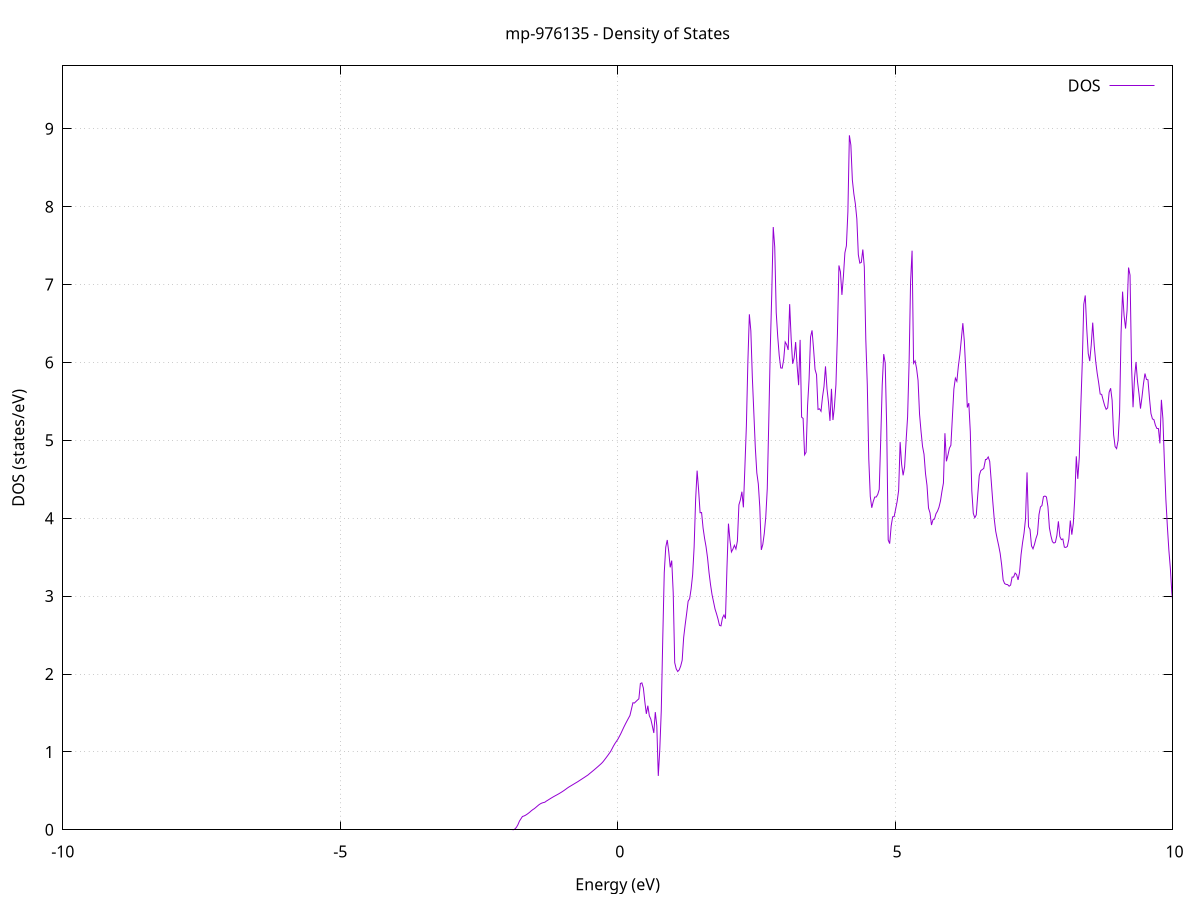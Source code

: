 set title 'mp-976135 - Density of States'
set xlabel 'Energy (eV)'
set ylabel 'DOS (states/eV)'
set grid
set xrange [-10:10]
set yrange [0:9.808]
set xzeroaxis lt -1
set terminal png size 800,600
set output 'mp-976135_dos_gnuplot.png'
plot '-' using 1:2 with lines title 'DOS'
-35.052600 0.000000
-35.025700 0.000000
-34.998800 0.000000
-34.971900 0.000000
-34.945000 0.000000
-34.918100 0.000000
-34.891200 0.000000
-34.864300 0.000000
-34.837400 0.000000
-34.810500 0.000000
-34.783600 0.000000
-34.756700 0.000000
-34.729700 0.000000
-34.702800 0.000000
-34.675900 0.000000
-34.649000 0.000000
-34.622100 0.000000
-34.595200 0.000000
-34.568300 0.000000
-34.541400 0.000000
-34.514500 0.000000
-34.487600 0.000000
-34.460700 0.000000
-34.433800 0.000000
-34.406900 0.000000
-34.380000 0.000000
-34.353100 0.000000
-34.326200 0.000000
-34.299300 0.000000
-34.272300 0.000000
-34.245400 0.000000
-34.218500 0.000000
-34.191600 0.000000
-34.164700 0.000000
-34.137800 0.000000
-34.110900 0.000000
-34.084000 0.000000
-34.057100 0.000000
-34.030200 0.000000
-34.003300 0.000000
-33.976400 0.000000
-33.949500 0.000000
-33.922600 0.000000
-33.895700 0.000000
-33.868800 0.000000
-33.841800 0.000000
-33.814900 0.000000
-33.788000 0.000000
-33.761100 0.000000
-33.734200 0.000000
-33.707300 0.000000
-33.680400 0.000000
-33.653500 0.000000
-33.626600 0.000000
-33.599700 0.000000
-33.572800 0.000000
-33.545900 0.000000
-33.519000 0.000000
-33.492100 0.000000
-33.465200 0.000000
-33.438300 0.000000
-33.411300 0.000000
-33.384400 0.000000
-33.357500 0.000000
-33.330600 0.000000
-33.303700 0.000000
-33.276800 0.000000
-33.249900 0.000000
-33.223000 0.000000
-33.196100 0.000000
-33.169200 0.000000
-33.142300 0.000000
-33.115400 0.000000
-33.088500 0.000000
-33.061600 0.000000
-33.034700 0.000000
-33.007800 0.000000
-32.980900 0.000000
-32.953900 0.000000
-32.927000 0.000000
-32.900100 0.000000
-32.873200 0.000000
-32.846300 0.000000
-32.819400 0.000000
-32.792500 0.000000
-32.765600 0.000000
-32.738700 0.000000
-32.711800 0.000000
-32.684900 0.000000
-32.658000 0.000000
-32.631100 0.000000
-32.604200 0.000000
-32.577300 0.000000
-32.550400 0.000000
-32.523400 0.000000
-32.496500 0.000000
-32.469600 0.000000
-32.442700 0.000000
-32.415800 0.000000
-32.388900 0.000000
-32.362000 0.000000
-32.335100 0.000000
-32.308200 0.000000
-32.281300 0.000000
-32.254400 0.000000
-32.227500 0.000000
-32.200600 0.000000
-32.173700 0.000000
-32.146800 0.000000
-32.119900 0.000000
-32.092900 0.000000
-32.066000 0.000000
-32.039100 0.000000
-32.012200 0.000000
-31.985300 0.000000
-31.958400 0.000000
-31.931500 0.000000
-31.904600 0.000000
-31.877700 0.000000
-31.850800 0.000000
-31.823900 0.000000
-31.797000 0.000000
-31.770100 0.000000
-31.743200 0.000000
-31.716300 0.000000
-31.689400 0.000000
-31.662500 0.000000
-31.635500 0.000000
-31.608600 0.000000
-31.581700 0.000000
-31.554800 0.000000
-31.527900 0.000000
-31.501000 0.000000
-31.474100 0.000000
-31.447200 0.000000
-31.420300 0.000000
-31.393400 0.000000
-31.366500 0.000000
-31.339600 0.000000
-31.312700 0.000000
-31.285800 0.000000
-31.258900 0.000000
-31.232000 0.000000
-31.205000 0.000000
-31.178100 0.000000
-31.151200 0.000000
-31.124300 0.000000
-31.097400 0.000000
-31.070500 0.000000
-31.043600 0.000000
-31.016700 0.000000
-30.989800 0.000000
-30.962900 0.000000
-30.936000 0.000000
-30.909100 0.000000
-30.882200 0.000000
-30.855300 0.000000
-30.828400 0.000000
-30.801500 0.000000
-30.774500 0.000000
-30.747600 0.000000
-30.720700 0.000000
-30.693800 0.000000
-30.666900 0.000000
-30.640000 0.000000
-30.613100 0.000000
-30.586200 0.000000
-30.559300 0.000000
-30.532400 0.000000
-30.505500 0.000000
-30.478600 0.000000
-30.451700 0.000000
-30.424800 0.000000
-30.397900 0.000000
-30.371000 0.000000
-30.344100 0.000000
-30.317100 0.000000
-30.290200 0.000000
-30.263300 0.000000
-30.236400 0.000000
-30.209500 0.000000
-30.182600 0.000000
-30.155700 0.000000
-30.128800 0.000000
-30.101900 0.000000
-30.075000 0.000000
-30.048100 0.000000
-30.021200 0.000000
-29.994300 0.000000
-29.967400 0.000000
-29.940500 0.000000
-29.913600 0.000000
-29.886600 0.000000
-29.859700 0.000000
-29.832800 0.000000
-29.805900 0.000000
-29.779000 0.000000
-29.752100 0.000000
-29.725200 0.000000
-29.698300 0.000000
-29.671400 0.000000
-29.644500 0.000000
-29.617600 0.000000
-29.590700 0.000000
-29.563800 0.000000
-29.536900 0.000000
-29.510000 0.000000
-29.483100 0.000000
-29.456200 0.000000
-29.429200 0.000000
-29.402300 0.000000
-29.375400 0.000000
-29.348500 0.000000
-29.321600 0.000000
-29.294700 0.000000
-29.267800 0.000000
-29.240900 0.000000
-29.214000 0.000000
-29.187100 0.000000
-29.160200 0.000000
-29.133300 0.000000
-29.106400 0.000000
-29.079500 0.000000
-29.052600 0.000000
-29.025700 0.000000
-28.998700 0.000000
-28.971800 0.000000
-28.944900 0.000000
-28.918000 0.000000
-28.891100 0.000000
-28.864200 0.000000
-28.837300 0.000000
-28.810400 0.000000
-28.783500 0.000000
-28.756600 0.000000
-28.729700 0.000000
-28.702800 0.000000
-28.675900 0.000000
-28.649000 0.000000
-28.622100 0.000000
-28.595200 0.000000
-28.568200 0.000000
-28.541300 0.000000
-28.514400 0.000000
-28.487500 0.000000
-28.460600 0.000000
-28.433700 0.000000
-28.406800 0.000000
-28.379900 0.000000
-28.353000 0.000000
-28.326100 0.000000
-28.299200 0.000000
-28.272300 0.000000
-28.245400 0.000000
-28.218500 0.000000
-28.191600 0.000000
-28.164700 0.000000
-28.137800 0.000000
-28.110800 0.000000
-28.083900 0.000000
-28.057000 0.000000
-28.030100 0.000000
-28.003200 0.000000
-27.976300 0.000000
-27.949400 0.000000
-27.922500 0.000000
-27.895600 0.000000
-27.868700 0.000000
-27.841800 0.000000
-27.814900 0.000000
-27.788000 0.000000
-27.761100 0.000000
-27.734200 0.000000
-27.707300 0.000000
-27.680300 0.000000
-27.653400 0.000000
-27.626500 0.000000
-27.599600 0.000000
-27.572700 0.000000
-27.545800 0.000000
-27.518900 0.000000
-27.492000 0.000000
-27.465100 0.000000
-27.438200 0.000000
-27.411300 0.000000
-27.384400 0.000000
-27.357500 0.000000
-27.330600 0.000000
-27.303700 0.000000
-27.276800 0.000000
-27.249800 0.000000
-27.222900 0.000000
-27.196000 0.000000
-27.169100 0.000000
-27.142200 0.000000
-27.115300 0.000000
-27.088400 0.000000
-27.061500 0.000000
-27.034600 0.000000
-27.007700 0.000000
-26.980800 0.000000
-26.953900 0.000000
-26.927000 0.000000
-26.900100 0.000000
-26.873200 0.000000
-26.846300 0.000000
-26.819400 0.000000
-26.792400 0.000000
-26.765500 0.000000
-26.738600 0.000000
-26.711700 0.000000
-26.684800 0.000000
-26.657900 0.000000
-26.631000 0.000000
-26.604100 0.000000
-26.577200 0.000000
-26.550300 0.000000
-26.523400 0.000000
-26.496500 0.000000
-26.469600 0.000000
-26.442700 0.000000
-26.415800 0.000000
-26.388900 0.000000
-26.361900 0.000000
-26.335000 0.000000
-26.308100 0.000000
-26.281200 0.000000
-26.254300 0.000000
-26.227400 0.000000
-26.200500 0.000000
-26.173600 0.000000
-26.146700 0.000000
-26.119800 0.000000
-26.092900 0.000000
-26.066000 0.000000
-26.039100 0.000000
-26.012200 0.000000
-25.985300 0.000000
-25.958400 0.000000
-25.931400 0.000000
-25.904500 0.000000
-25.877600 0.000000
-25.850700 0.000000
-25.823800 0.000000
-25.796900 0.000000
-25.770000 0.000000
-25.743100 0.000000
-25.716200 0.000000
-25.689300 0.000000
-25.662400 0.000000
-25.635500 0.000000
-25.608600 0.000000
-25.581700 0.000000
-25.554800 0.000000
-25.527900 0.000000
-25.501000 0.000000
-25.474000 0.000000
-25.447100 0.000000
-25.420200 0.000000
-25.393300 0.000000
-25.366400 0.000000
-25.339500 0.000000
-25.312600 0.000000
-25.285700 0.000000
-25.258800 0.000000
-25.231900 0.000000
-25.205000 0.000000
-25.178100 0.000000
-25.151200 0.000000
-25.124300 0.000000
-25.097400 0.000000
-25.070500 0.000000
-25.043500 0.000000
-25.016600 0.000000
-24.989700 0.000000
-24.962800 0.000000
-24.935900 0.000000
-24.909000 0.000000
-24.882100 0.000000
-24.855200 0.000000
-24.828300 0.000000
-24.801400 0.000000
-24.774500 0.000000
-24.747600 0.000000
-24.720700 0.000000
-24.693800 0.000000
-24.666900 0.000000
-24.640000 0.000000
-24.613000 0.000000
-24.586100 0.000000
-24.559200 0.000000
-24.532300 0.000000
-24.505400 0.000000
-24.478500 0.000000
-24.451600 0.000000
-24.424700 0.000000
-24.397800 0.000000
-24.370900 0.000000
-24.344000 0.000000
-24.317100 0.000000
-24.290200 0.000000
-24.263300 0.000000
-24.236400 0.000000
-24.209500 0.000000
-24.182600 0.000000
-24.155600 0.000000
-24.128700 0.000000
-24.101800 0.000000
-24.074900 0.000000
-24.048000 0.000000
-24.021100 0.000000
-23.994200 0.000000
-23.967300 0.000000
-23.940400 0.000000
-23.913500 0.000000
-23.886600 0.000000
-23.859700 0.000000
-23.832800 0.000000
-23.805900 0.000000
-23.779000 0.000000
-23.752100 0.000000
-23.725100 0.000000
-23.698200 0.000000
-23.671300 0.000000
-23.644400 0.000000
-23.617500 0.000000
-23.590600 0.000000
-23.563700 0.000000
-23.536800 0.000000
-23.509900 0.000000
-23.483000 0.000000
-23.456100 0.000000
-23.429200 0.000000
-23.402300 0.000000
-23.375400 0.000000
-23.348500 0.000000
-23.321600 0.000000
-23.294600 0.000000
-23.267700 0.000000
-23.240800 0.000000
-23.213900 0.000000
-23.187000 0.000000
-23.160100 0.000000
-23.133200 0.000000
-23.106300 0.000000
-23.079400 0.000000
-23.052500 0.000000
-23.025600 0.000000
-22.998700 0.000000
-22.971800 0.000000
-22.944900 0.000000
-22.918000 0.000000
-22.891100 0.000000
-22.864200 0.000000
-22.837200 0.000000
-22.810300 0.000000
-22.783400 0.000000
-22.756500 0.000000
-22.729600 0.000000
-22.702700 0.000000
-22.675800 0.000000
-22.648900 0.000000
-22.622000 0.000000
-22.595100 0.000000
-22.568200 0.000000
-22.541300 0.000000
-22.514400 0.000000
-22.487500 0.000000
-22.460600 0.000000
-22.433700 0.000000
-22.406700 0.000000
-22.379800 0.000000
-22.352900 0.000000
-22.326000 0.000000
-22.299100 0.000000
-22.272200 0.000000
-22.245300 0.000000
-22.218400 0.000000
-22.191500 0.000000
-22.164600 0.000000
-22.137700 0.000000
-22.110800 0.000000
-22.083900 0.000000
-22.057000 0.000000
-22.030100 0.000000
-22.003200 0.000000
-21.976200 0.000000
-21.949300 0.000000
-21.922400 0.000000
-21.895500 0.000000
-21.868600 0.000000
-21.841700 0.000000
-21.814800 0.000000
-21.787900 0.000000
-21.761000 0.000000
-21.734100 7.753200
-21.707200 13.630200
-21.680300 47.338400
-21.653400 48.248500
-21.626500 57.563800
-21.599600 68.221900
-21.572700 12.065200
-21.545800 40.888700
-21.518800 31.512100
-21.491900 40.003200
-21.465000 37.157700
-21.438100 27.682200
-21.411200 80.375300
-21.384300 62.470700
-21.357400 81.665200
-21.330500 0.000000
-21.303600 0.000000
-21.276700 0.000000
-21.249800 0.000000
-21.222900 0.000000
-21.196000 0.000000
-21.169100 0.000000
-21.142200 0.000000
-21.115300 0.000000
-21.088300 0.000000
-21.061400 0.000000
-21.034500 0.000000
-21.007600 0.000000
-20.980700 0.000000
-20.953800 0.000000
-20.926900 0.000000
-20.900000 0.000000
-20.873100 0.000000
-20.846200 0.000000
-20.819300 0.000000
-20.792400 0.000000
-20.765500 0.000000
-20.738600 0.000000
-20.711700 0.000000
-20.684800 0.000000
-20.657800 0.000000
-20.630900 0.000000
-20.604000 0.000000
-20.577100 0.000000
-20.550200 0.000000
-20.523300 0.000000
-20.496400 0.000000
-20.469500 0.000000
-20.442600 0.000000
-20.415700 0.000000
-20.388800 0.000000
-20.361900 0.000000
-20.335000 0.000000
-20.308100 0.000000
-20.281200 0.000000
-20.254300 0.000000
-20.227400 0.000000
-20.200400 0.000000
-20.173500 0.000000
-20.146600 0.000000
-20.119700 0.000000
-20.092800 0.000000
-20.065900 0.000000
-20.039000 0.000000
-20.012100 0.000000
-19.985200 0.000000
-19.958300 0.000000
-19.931400 0.000000
-19.904500 0.000000
-19.877600 0.000000
-19.850700 0.000000
-19.823800 0.000000
-19.796900 0.000000
-19.769900 0.000000
-19.743000 0.000000
-19.716100 0.000000
-19.689200 0.000000
-19.662300 0.000000
-19.635400 0.000000
-19.608500 0.000000
-19.581600 0.000000
-19.554700 0.000000
-19.527800 0.000000
-19.500900 0.000000
-19.474000 0.000000
-19.447100 0.000000
-19.420200 0.000000
-19.393300 0.000000
-19.366400 0.000000
-19.339500 0.000000
-19.312500 0.000000
-19.285600 0.000000
-19.258700 0.000000
-19.231800 0.000000
-19.204900 0.000000
-19.178000 0.000000
-19.151100 0.000000
-19.124200 0.000000
-19.097300 0.000000
-19.070400 0.000000
-19.043500 0.000000
-19.016600 0.000000
-18.989700 0.000000
-18.962800 0.000000
-18.935900 0.000000
-18.909000 0.000000
-18.882000 0.000000
-18.855100 0.000000
-18.828200 0.000000
-18.801300 0.000000
-18.774400 0.000000
-18.747500 0.000000
-18.720600 0.000000
-18.693700 0.000000
-18.666800 0.000000
-18.639900 0.000000
-18.613000 0.000000
-18.586100 0.000000
-18.559200 0.000000
-18.532300 0.000000
-18.505400 0.000000
-18.478500 0.000000
-18.451500 0.000000
-18.424600 0.000000
-18.397700 0.000000
-18.370800 0.000000
-18.343900 0.000000
-18.317000 0.000000
-18.290100 0.000000
-18.263200 0.000000
-18.236300 0.000000
-18.209400 0.000000
-18.182500 0.000000
-18.155600 0.000000
-18.128700 0.000000
-18.101800 0.000000
-18.074900 0.000000
-18.048000 0.000000
-18.021100 0.000000
-17.994100 0.000000
-17.967200 0.000000
-17.940300 0.000000
-17.913400 0.000000
-17.886500 0.000000
-17.859600 0.000000
-17.832700 0.000000
-17.805800 0.000000
-17.778900 0.000000
-17.752000 0.000000
-17.725100 0.000000
-17.698200 0.000000
-17.671300 0.000000
-17.644400 0.000000
-17.617500 0.000000
-17.590600 0.000000
-17.563600 0.000000
-17.536700 0.000000
-17.509800 0.000000
-17.482900 0.000000
-17.456000 0.000000
-17.429100 0.000000
-17.402200 0.000000
-17.375300 0.000000
-17.348400 0.000000
-17.321500 0.000000
-17.294600 0.000000
-17.267700 0.000000
-17.240800 0.000000
-17.213900 0.000000
-17.187000 0.000000
-17.160100 0.000000
-17.133100 0.000000
-17.106200 0.000000
-17.079300 0.000000
-17.052400 0.000000
-17.025500 0.000000
-16.998600 0.000000
-16.971700 0.000000
-16.944800 0.000000
-16.917900 0.000000
-16.891000 0.000000
-16.864100 0.000000
-16.837200 0.000000
-16.810300 0.000000
-16.783400 0.000000
-16.756500 0.000000
-16.729600 0.000000
-16.702700 0.000000
-16.675700 0.000000
-16.648800 0.000000
-16.621900 0.000000
-16.595000 0.000000
-16.568100 0.000000
-16.541200 0.000000
-16.514300 0.000000
-16.487400 0.000000
-16.460500 0.000000
-16.433600 0.000000
-16.406700 0.000000
-16.379800 0.000000
-16.352900 0.000000
-16.326000 0.000000
-16.299100 0.000000
-16.272200 0.000000
-16.245200 0.000000
-16.218300 0.000000
-16.191400 0.000000
-16.164500 0.000000
-16.137600 0.000000
-16.110700 0.000000
-16.083800 0.000000
-16.056900 0.000000
-16.030000 0.000000
-16.003100 0.000000
-15.976200 0.000000
-15.949300 0.000000
-15.922400 0.000000
-15.895500 0.000000
-15.868600 0.000000
-15.841700 0.000000
-15.814700 0.000000
-15.787800 0.000000
-15.760900 0.000000
-15.734000 0.000000
-15.707100 0.000000
-15.680200 0.000000
-15.653300 0.000000
-15.626400 0.000000
-15.599500 0.000000
-15.572600 0.000000
-15.545700 0.000000
-15.518800 0.000000
-15.491900 0.000000
-15.465000 0.000000
-15.438100 0.000000
-15.411200 0.000000
-15.384300 0.000000
-15.357300 0.000000
-15.330400 0.000000
-15.303500 0.000000
-15.276600 0.000000
-15.249700 0.000000
-15.222800 0.000000
-15.195900 0.000000
-15.169000 0.000000
-15.142100 0.000000
-15.115200 0.000000
-15.088300 0.000000
-15.061400 0.000000
-15.034500 0.000000
-15.007600 0.000000
-14.980700 0.000000
-14.953800 0.000000
-14.926800 0.000000
-14.899900 0.000000
-14.873000 0.000000
-14.846100 0.000000
-14.819200 0.000000
-14.792300 0.000000
-14.765400 105.187400
-14.738500 122.681300
-14.711600 0.000000
-14.684700 0.000000
-14.657800 0.000000
-14.630900 0.000000
-14.604000 0.000000
-14.577100 0.000000
-14.550200 0.000000
-14.523300 0.000000
-14.496300 0.000000
-14.469400 0.000000
-14.442500 0.000000
-14.415600 0.000000
-14.388700 0.000000
-14.361800 0.000000
-14.334900 0.000000
-14.308000 0.000000
-14.281100 0.000000
-14.254200 0.000000
-14.227300 0.000000
-14.200400 0.000000
-14.173500 0.000000
-14.146600 0.000000
-14.119700 0.000000
-14.092800 0.000000
-14.065900 0.000000
-14.038900 0.000000
-14.012000 0.000000
-13.985100 0.000000
-13.958200 0.000000
-13.931300 0.000000
-13.904400 0.000000
-13.877500 0.000000
-13.850600 0.000000
-13.823700 0.000000
-13.796800 0.000000
-13.769900 0.000000
-13.743000 0.000000
-13.716100 0.000000
-13.689200 0.000000
-13.662300 0.000000
-13.635400 0.000000
-13.608400 0.000000
-13.581500 0.000000
-13.554600 0.000000
-13.527700 0.000000
-13.500800 0.000000
-13.473900 0.000000
-13.447000 0.000000
-13.420100 0.000000
-13.393200 0.000000
-13.366300 0.000000
-13.339400 0.000000
-13.312500 0.000000
-13.285600 0.000000
-13.258700 0.000000
-13.231800 0.000000
-13.204900 0.000000
-13.177900 0.000000
-13.151000 0.000000
-13.124100 0.000000
-13.097200 0.000000
-13.070300 0.000000
-13.043400 0.000000
-13.016500 0.000000
-12.989600 0.000000
-12.962700 0.000000
-12.935800 0.000000
-12.908900 0.000000
-12.882000 0.000000
-12.855100 0.000000
-12.828200 0.000000
-12.801300 0.000000
-12.774400 0.000000
-12.747500 0.000000
-12.720500 0.000000
-12.693600 0.000000
-12.666700 0.000000
-12.639800 0.000000
-12.612900 0.000000
-12.586000 0.000000
-12.559100 0.000000
-12.532200 0.000000
-12.505300 0.000000
-12.478400 0.000000
-12.451500 0.000000
-12.424600 0.000000
-12.397700 0.000000
-12.370800 0.000000
-12.343900 0.000000
-12.317000 0.000000
-12.290000 0.000000
-12.263100 0.000000
-12.236200 0.000000
-12.209300 0.000000
-12.182400 0.000000
-12.155500 0.000000
-12.128600 0.000000
-12.101700 0.000000
-12.074800 0.000000
-12.047900 0.000000
-12.021000 0.000000
-11.994100 0.000000
-11.967200 0.000000
-11.940300 0.000000
-11.913400 0.000000
-11.886500 0.000000
-11.859500 0.000000
-11.832600 0.000000
-11.805700 0.000000
-11.778800 0.000000
-11.751900 0.000000
-11.725000 0.000000
-11.698100 0.000000
-11.671200 0.000000
-11.644300 0.000000
-11.617400 0.000000
-11.590500 0.000000
-11.563600 0.000000
-11.536700 0.000000
-11.509800 0.000000
-11.482900 0.000000
-11.456000 0.000000
-11.429100 0.000000
-11.402100 0.000000
-11.375200 0.000000
-11.348300 0.000000
-11.321400 0.000000
-11.294500 0.000000
-11.267600 0.000000
-11.240700 0.000000
-11.213800 0.000000
-11.186900 0.000000
-11.160000 0.000000
-11.133100 0.000000
-11.106200 0.000000
-11.079300 0.000000
-11.052400 0.000000
-11.025500 0.000000
-10.998600 0.000000
-10.971600 0.000000
-10.944700 0.000000
-10.917800 0.000000
-10.890900 0.000000
-10.864000 0.000000
-10.837100 0.000000
-10.810200 0.000000
-10.783300 0.000000
-10.756400 0.000000
-10.729500 0.000000
-10.702600 0.000000
-10.675700 0.000000
-10.648800 0.000000
-10.621900 0.000000
-10.595000 0.000000
-10.568100 0.000000
-10.541100 0.000000
-10.514200 0.000000
-10.487300 0.000000
-10.460400 0.000000
-10.433500 0.000000
-10.406600 0.000000
-10.379700 0.000000
-10.352800 0.000000
-10.325900 0.000000
-10.299000 0.000000
-10.272100 0.000000
-10.245200 0.000000
-10.218300 0.000000
-10.191400 0.000000
-10.164500 0.000000
-10.137600 0.000000
-10.110700 0.000000
-10.083700 0.000000
-10.056800 0.000000
-10.029900 0.000000
-10.003000 0.000000
-9.976100 0.000000
-9.949200 0.000000
-9.922300 0.000000
-9.895400 0.000000
-9.868500 0.000000
-9.841600 0.000000
-9.814700 0.000000
-9.787800 0.000000
-9.760900 0.000000
-9.734000 0.000000
-9.707100 0.000000
-9.680200 0.000000
-9.653200 0.000000
-9.626300 0.000000
-9.599400 0.000000
-9.572500 0.000000
-9.545600 0.000000
-9.518700 0.000000
-9.491800 0.000000
-9.464900 0.000000
-9.438000 0.000000
-9.411100 0.000000
-9.384200 0.000000
-9.357300 0.000000
-9.330400 0.000000
-9.303500 0.000000
-9.276600 0.000000
-9.249700 0.000000
-9.222700 0.000000
-9.195800 0.000000
-9.168900 0.000000
-9.142000 0.000000
-9.115100 0.000000
-9.088200 0.000000
-9.061300 0.000000
-9.034400 0.000000
-9.007500 0.000000
-8.980600 0.000000
-8.953700 0.000000
-8.926800 0.000000
-8.899900 0.000000
-8.873000 0.000000
-8.846100 0.000000
-8.819200 0.000000
-8.792300 0.000000
-8.765300 0.000000
-8.738400 0.000000
-8.711500 0.000000
-8.684600 0.000000
-8.657700 0.000000
-8.630800 0.000000
-8.603900 0.000000
-8.577000 0.000000
-8.550100 0.000000
-8.523200 0.000000
-8.496300 0.000000
-8.469400 0.000000
-8.442500 0.000000
-8.415600 0.000000
-8.388700 0.000000
-8.361800 0.000000
-8.334800 0.000000
-8.307900 0.000000
-8.281000 0.000000
-8.254100 0.000000
-8.227200 0.000000
-8.200300 0.000000
-8.173400 0.000000
-8.146500 0.000000
-8.119600 0.000000
-8.092700 0.000000
-8.065800 0.000000
-8.038900 0.000000
-8.012000 0.000000
-7.985100 0.000000
-7.958200 0.000000
-7.931300 0.000000
-7.904400 0.000000
-7.877400 0.000000
-7.850500 0.000000
-7.823600 0.000000
-7.796700 0.000000
-7.769800 0.000000
-7.742900 0.000000
-7.716000 0.000000
-7.689100 0.000000
-7.662200 0.000000
-7.635300 0.000000
-7.608400 0.000000
-7.581500 0.000000
-7.554600 0.000000
-7.527700 0.000000
-7.500800 0.000000
-7.473900 0.000000
-7.446900 0.000000
-7.420000 0.000000
-7.393100 0.000000
-7.366200 0.000000
-7.339300 0.000000
-7.312400 0.000000
-7.285500 0.000000
-7.258600 0.000000
-7.231700 0.000000
-7.204800 0.000000
-7.177900 0.000000
-7.151000 0.000000
-7.124100 0.000000
-7.097200 0.000000
-7.070300 0.000000
-7.043400 0.000000
-7.016400 0.000000
-6.989500 0.000000
-6.962600 0.000000
-6.935700 0.000000
-6.908800 0.000000
-6.881900 0.000000
-6.855000 0.000000
-6.828100 0.000000
-6.801200 0.000000
-6.774300 0.000000
-6.747400 0.000000
-6.720500 0.000000
-6.693600 0.000000
-6.666700 0.000000
-6.639800 0.000000
-6.612900 0.000000
-6.586000 0.000000
-6.559000 0.000000
-6.532100 0.000000
-6.505200 0.000000
-6.478300 0.000000
-6.451400 0.000000
-6.424500 0.000000
-6.397600 0.000000
-6.370700 0.000000
-6.343800 0.000000
-6.316900 0.000000
-6.290000 0.000000
-6.263100 0.000000
-6.236200 0.000000
-6.209300 0.000000
-6.182400 0.000000
-6.155500 0.000000
-6.128500 0.000000
-6.101600 0.000000
-6.074700 0.000000
-6.047800 0.000000
-6.020900 0.000000
-5.994000 0.000000
-5.967100 0.000000
-5.940200 0.000000
-5.913300 0.000000
-5.886400 0.000000
-5.859500 0.000000
-5.832600 0.000000
-5.805700 0.000000
-5.778800 0.000000
-5.751900 0.000000
-5.725000 0.000000
-5.698000 0.000000
-5.671100 0.000000
-5.644200 0.000000
-5.617300 0.000000
-5.590400 0.000000
-5.563500 0.000000
-5.536600 0.000000
-5.509700 0.000000
-5.482800 0.000000
-5.455900 0.000000
-5.429000 0.000000
-5.402100 0.000000
-5.375200 0.000000
-5.348300 0.000000
-5.321400 0.000000
-5.294500 0.000000
-5.267600 0.000000
-5.240600 0.000000
-5.213700 0.000000
-5.186800 0.000000
-5.159900 0.000000
-5.133000 0.000000
-5.106100 0.000000
-5.079200 0.000000
-5.052300 0.000000
-5.025400 0.000000
-4.998500 0.000000
-4.971600 0.000000
-4.944700 0.000000
-4.917800 0.000000
-4.890900 0.000000
-4.864000 0.000000
-4.837100 0.000000
-4.810100 0.000000
-4.783200 0.000000
-4.756300 0.000000
-4.729400 0.000000
-4.702500 0.000000
-4.675600 0.000000
-4.648700 0.000000
-4.621800 0.000000
-4.594900 0.000000
-4.568000 0.000000
-4.541100 0.000000
-4.514200 0.000000
-4.487300 0.000000
-4.460400 0.000000
-4.433500 0.000000
-4.406600 0.000000
-4.379600 0.000000
-4.352700 0.000000
-4.325800 0.000000
-4.298900 0.000000
-4.272000 0.000000
-4.245100 0.000000
-4.218200 0.000000
-4.191300 0.000000
-4.164400 0.000000
-4.137500 0.000000
-4.110600 0.000000
-4.083700 0.000000
-4.056800 0.000000
-4.029900 0.000000
-4.003000 0.000000
-3.976100 0.000000
-3.949200 0.000000
-3.922200 0.000000
-3.895300 0.000000
-3.868400 0.000000
-3.841500 0.000000
-3.814600 0.000000
-3.787700 0.000000
-3.760800 0.000000
-3.733900 0.000000
-3.707000 0.000000
-3.680100 0.000000
-3.653200 0.000000
-3.626300 0.000000
-3.599400 0.000000
-3.572500 0.000000
-3.545600 0.000000
-3.518700 0.000000
-3.491700 0.000000
-3.464800 0.000000
-3.437900 0.000000
-3.411000 0.000000
-3.384100 0.000000
-3.357200 0.000000
-3.330300 0.000000
-3.303400 0.000000
-3.276500 0.000000
-3.249600 0.000000
-3.222700 0.000000
-3.195800 0.000000
-3.168900 0.000000
-3.142000 0.000000
-3.115100 0.000000
-3.088200 0.000000
-3.061200 0.000000
-3.034300 0.000000
-3.007400 0.000000
-2.980500 0.000000
-2.953600 0.000000
-2.926700 0.000000
-2.899800 0.000000
-2.872900 0.000000
-2.846000 0.000000
-2.819100 0.000000
-2.792200 0.000000
-2.765300 0.000000
-2.738400 0.000000
-2.711500 0.000000
-2.684600 0.000000
-2.657700 0.000000
-2.630800 0.000000
-2.603800 0.000000
-2.576900 0.000000
-2.550000 0.000000
-2.523100 0.000000
-2.496200 0.000000
-2.469300 0.000000
-2.442400 0.000000
-2.415500 0.000000
-2.388600 0.000000
-2.361700 0.000000
-2.334800 0.000000
-2.307900 0.000000
-2.281000 0.000000
-2.254100 0.000000
-2.227200 0.000000
-2.200300 0.000000
-2.173300 0.000000
-2.146400 0.000000
-2.119500 0.000000
-2.092600 0.000000
-2.065700 0.000000
-2.038800 0.000000
-2.011900 0.000000
-1.985000 0.000000
-1.958100 0.000000
-1.931200 0.000000
-1.904300 0.000000
-1.877400 0.000600
-1.850500 0.010500
-1.823600 0.032200
-1.796700 0.065900
-1.769800 0.111500
-1.742800 0.141100
-1.715900 0.170800
-1.689000 0.176600
-1.662100 0.186100
-1.635200 0.198400
-1.608300 0.212300
-1.581400 0.227800
-1.554500 0.244900
-1.527600 0.259400
-1.500700 0.271600
-1.473800 0.287700
-1.446900 0.304300
-1.420000 0.320400
-1.393100 0.333400
-1.366200 0.342900
-1.339300 0.349100
-1.312400 0.353600
-1.285400 0.368100
-1.258500 0.379800
-1.231600 0.391800
-1.204700 0.403800
-1.177800 0.415400
-1.150900 0.426500
-1.124000 0.437200
-1.097100 0.447500
-1.070200 0.458200
-1.043300 0.469500
-1.016400 0.481100
-0.989500 0.493400
-0.962600 0.506400
-0.935700 0.520200
-0.908800 0.534400
-0.881900 0.547600
-0.854900 0.559000
-0.828000 0.570500
-0.801100 0.582100
-0.774200 0.593600
-0.747300 0.605100
-0.720400 0.616500
-0.693500 0.629100
-0.666600 0.641600
-0.639700 0.654000
-0.612800 0.666500
-0.585900 0.679200
-0.559000 0.692000
-0.532100 0.704900
-0.505200 0.721600
-0.478300 0.737000
-0.451400 0.752800
-0.424400 0.768900
-0.397500 0.785300
-0.370600 0.801800
-0.343700 0.818600
-0.316800 0.835700
-0.289900 0.853100
-0.263000 0.873900
-0.236100 0.898700
-0.209200 0.923800
-0.182300 0.949700
-0.155400 0.976500
-0.128500 1.002900
-0.101600 1.038700
-0.074700 1.076100
-0.047800 1.108500
-0.020900 1.136200
0.006000 1.164900
0.033000 1.201200
0.059900 1.238300
0.086800 1.279900
0.113700 1.320500
0.140600 1.359100
0.167500 1.395800
0.194400 1.431700
0.221300 1.466800
0.248200 1.547000
0.275100 1.630600
0.302000 1.627000
0.328900 1.646300
0.355800 1.664500
0.382700 1.681700
0.409600 1.877500
0.436500 1.886300
0.463500 1.820000
0.490400 1.641300
0.517300 1.488100
0.544200 1.592900
0.571100 1.463900
0.598000 1.420800
0.624900 1.333400
0.651800 1.242900
0.678700 1.511000
0.705600 1.337200
0.732500 0.691800
0.759400 1.029000
0.786300 1.527100
0.813200 2.458800
0.840100 3.301900
0.867000 3.628400
0.894000 3.720700
0.920900 3.570400
0.947800 3.369200
0.974700 3.456500
1.001600 3.043100
1.028500 2.145600
1.055400 2.066700
1.082300 2.031800
1.109200 2.052400
1.136100 2.101300
1.163000 2.176300
1.189900 2.468700
1.216800 2.631000
1.243700 2.777400
1.270600 2.934700
1.297500 2.966800
1.324400 3.093200
1.351400 3.273700
1.378300 3.629700
1.405200 4.235600
1.432100 4.611300
1.459000 4.366500
1.485900 4.070600
1.512800 4.073000
1.539700 3.875100
1.566600 3.742100
1.593500 3.633500
1.620400 3.490500
1.647300 3.299800
1.674200 3.146800
1.701100 3.018900
1.728000 2.927800
1.754900 2.834900
1.781900 2.773600
1.808800 2.705700
1.835700 2.624400
1.862600 2.618100
1.889500 2.720600
1.916400 2.757900
1.943300 2.710900
1.970200 3.365000
1.997100 3.930500
2.024000 3.718300
2.050900 3.567200
2.077800 3.603700
2.104700 3.653000
2.131600 3.605200
2.158500 3.707400
2.185400 4.171600
2.212300 4.236500
2.239300 4.340700
2.266200 4.139300
2.293100 4.651300
2.320000 5.183900
2.346900 6.001300
2.373800 6.618300
2.400700 6.405400
2.427600 5.808400
2.454500 5.355800
2.481400 4.904400
2.508300 4.582600
2.535200 4.440700
2.562100 4.140800
2.589000 3.593200
2.615900 3.661600
2.642800 3.804500
2.669800 4.017800
2.696700 4.381700
2.723600 5.232900
2.750500 6.161500
2.777400 6.878200
2.804300 7.738800
2.831200 7.483000
2.858100 6.640400
2.885000 6.334000
2.911900 6.090400
2.938800 5.929600
2.965700 5.927300
2.992600 6.037500
3.019500 6.263300
3.046400 6.229000
3.073300 6.160500
3.100300 6.748900
3.127200 6.306100
3.154100 5.983000
3.181000 6.059100
3.207900 6.262000
3.234800 5.955400
3.261700 5.708700
3.288600 6.290200
3.315500 5.297900
3.342400 5.282100
3.369300 4.814300
3.396200 4.847500
3.423100 5.446800
3.450000 5.785900
3.476900 6.328500
3.503800 6.412200
3.530700 6.177600
3.557700 5.910500
3.584600 5.843500
3.611500 5.396900
3.638400 5.405000
3.665300 5.373300
3.692200 5.556300
3.719100 5.692200
3.746000 5.949900
3.772900 5.662900
3.799800 5.488600
3.826700 5.249400
3.853600 5.661200
3.880500 5.261200
3.907400 5.434100
3.934300 5.716100
3.961200 6.373100
3.988200 7.245400
4.015100 7.163700
4.042000 6.867700
4.068900 7.105900
4.095800 7.408100
4.122700 7.497600
4.149600 7.934200
4.176500 8.916500
4.203400 8.790600
4.230300 8.342400
4.257200 8.164400
4.284100 8.037500
4.311000 7.842900
4.337900 7.382600
4.364800 7.275400
4.391700 7.285100
4.418700 7.450400
4.445600 7.227400
4.472500 6.296700
4.499400 5.710200
4.526300 4.759500
4.553200 4.279700
4.580100 4.134400
4.607000 4.215400
4.633900 4.271700
4.660800 4.272600
4.687700 4.305500
4.714600 4.370200
4.741500 5.011500
4.768400 5.711700
4.795300 6.107400
4.822200 5.992100
4.849100 5.170800
4.876100 3.720200
4.903000 3.674200
4.929900 3.901900
4.956800 4.018100
4.983700 4.021600
5.010600 4.118400
5.037500 4.215500
5.064400 4.358800
5.091300 4.977300
5.118200 4.692200
5.145100 4.551200
5.172000 4.658700
5.198900 4.996200
5.225800 5.301900
5.252700 5.997200
5.279600 7.036200
5.306600 7.435000
5.333500 5.989400
5.360400 6.020800
5.387300 5.925600
5.414200 5.769800
5.441100 5.334400
5.468000 5.115100
5.494900 4.922900
5.521800 4.821600
5.548700 4.572100
5.575600 4.420600
5.602500 4.131100
5.629400 4.069000
5.656300 3.912800
5.683200 3.979800
5.710100 3.989500
5.737100 4.057300
5.764000 4.089900
5.790900 4.140100
5.817800 4.219400
5.844700 4.343900
5.871600 4.451800
5.898500 5.091300
5.925400 4.730600
5.952300 4.808200
5.979200 4.898600
6.006100 4.937200
6.033000 5.298200
6.059900 5.659600
6.086800 5.798800
6.113700 5.757900
6.140600 5.952000
6.167500 6.102000
6.194500 6.300800
6.221400 6.504400
6.248300 6.272500
6.275200 5.880100
6.302100 5.421900
6.329000 5.478200
6.355900 5.110200
6.382800 4.351900
6.409700 4.063800
6.436600 4.006400
6.463500 4.042500
6.490400 4.302200
6.517300 4.547000
6.544200 4.610200
6.571100 4.625400
6.598000 4.638600
6.625000 4.754700
6.651900 4.754700
6.678800 4.786900
6.705700 4.729900
6.732600 4.483000
6.759500 4.226600
6.786400 3.996500
6.813300 3.834300
6.840200 3.737200
6.867100 3.649100
6.894000 3.548900
6.920900 3.400900
6.947800 3.207800
6.974700 3.160800
7.001600 3.150600
7.028500 3.147700
7.055500 3.127200
7.082400 3.141700
7.109300 3.244200
7.136200 3.245100
7.163100 3.296000
7.190000 3.277200
7.216900 3.208000
7.243800 3.307000
7.270700 3.532700
7.297600 3.685500
7.324500 3.809300
7.351400 3.993700
7.378300 4.588500
7.405200 3.891200
7.432100 3.855800
7.459000 3.644400
7.485900 3.607500
7.512900 3.665300
7.539800 3.741100
7.566700 3.797600
7.593600 4.046300
7.620500 4.145200
7.647400 4.162800
7.674300 4.277000
7.701200 4.285000
7.728100 4.273000
7.755000 4.147800
7.781900 3.875600
7.808800 3.774200
7.835700 3.698500
7.862600 3.681200
7.889500 3.690600
7.916400 3.780400
7.943400 3.960600
7.970300 3.763900
7.997200 3.725300
8.024100 3.733900
8.051000 3.628700
8.077900 3.625200
8.104800 3.638300
8.131700 3.730700
8.158600 3.971100
8.185500 3.789200
8.212400 3.934600
8.239300 4.266900
8.266200 4.794900
8.293100 4.505900
8.320000 4.779300
8.346900 5.421200
8.373900 5.997600
8.400800 6.746600
8.427700 6.860500
8.454600 6.431500
8.481500 6.114100
8.508400 6.018200
8.535300 6.222600
8.562200 6.511800
8.589100 6.218300
8.616000 6.011600
8.642900 5.860500
8.669800 5.736600
8.696700 5.594600
8.723600 5.589900
8.750500 5.516400
8.777400 5.446200
8.804300 5.398300
8.831300 5.416400
8.858200 5.618500
8.885100 5.668900
8.912000 5.514400
8.938900 5.072100
8.965800 4.919400
8.992700 4.893700
9.019600 4.999600
9.046500 5.362500
9.073400 6.380200
9.100300 6.909500
9.127200 6.604400
9.154100 6.435600
9.181000 6.665500
9.207900 7.218700
9.234800 7.120900
9.261800 5.958100
9.288700 5.425300
9.315600 5.801200
9.342500 6.006200
9.369400 5.756200
9.396300 5.596800
9.423200 5.407800
9.450100 5.555900
9.477000 5.727200
9.503900 5.857900
9.530800 5.782400
9.557700 5.777300
9.584600 5.544300
9.611500 5.345000
9.638400 5.275200
9.665300 5.265500
9.692300 5.193600
9.719200 5.152200
9.746100 5.151500
9.773000 4.961400
9.799900 5.520300
9.826800 5.280400
9.853700 4.727600
9.880600 4.242100
9.907500 3.894800
9.934400 3.591100
9.961300 3.356800
9.988200 3.039800
10.015100 2.861500
10.042000 2.555500
10.068900 2.360700
10.095800 2.440000
10.122700 2.488200
10.149700 2.449700
10.176600 2.277800
10.203500 2.567600
10.230400 2.164600
10.257300 2.125100
10.284200 2.112700
10.311100 2.126400
10.338000 2.069700
10.364900 1.997400
10.391800 1.889100
10.418700 1.747100
10.445600 1.573700
10.472500 1.381000
10.499400 1.311500
10.526300 1.341400
10.553200 1.485700
10.580200 1.820700
10.607100 2.119700
10.634000 2.387200
10.660900 2.591400
10.687800 2.641500
10.714700 2.833800
10.741600 2.775200
10.768500 2.685100
10.795400 2.523700
10.822300 2.522800
10.849200 2.603300
10.876100 2.737800
10.903000 2.862300
10.929900 2.943100
10.956800 3.045300
10.983700 3.390200
11.010700 3.504800
11.037600 3.427100
11.064500 3.252800
11.091400 3.272800
11.118300 3.265700
11.145200 3.444800
11.172100 3.596300
11.199000 3.501700
11.225900 3.423300
11.252800 3.377900
11.279700 3.366100
11.306600 3.363400
11.333500 3.183300
11.360400 3.052700
11.387300 3.071400
11.414200 3.118700
11.441100 3.059200
11.468100 3.141500
11.495000 3.212700
11.521900 3.304000
11.548800 3.223300
11.575700 3.000100
11.602600 2.884100
11.629500 2.811700
11.656400 2.778500
11.683300 2.845000
11.710200 2.902300
11.737100 2.995200
11.764000 3.169200
11.790900 3.514100
11.817800 3.314200
11.844700 3.136500
11.871600 3.066300
11.898600 2.990000
11.925500 2.895700
11.952400 2.812300
11.979300 2.830500
12.006200 2.819800
12.033100 2.737500
12.060000 2.699600
12.086900 2.718500
12.113800 2.749500
12.140700 2.957400
12.167600 2.752300
12.194500 2.722900
12.221400 2.711400
12.248300 2.610000
12.275200 2.544800
12.302100 2.561100
12.329000 2.607100
12.356000 2.504600
12.382900 2.457300
12.409800 2.421100
12.436700 2.506500
12.463600 2.617100
12.490500 2.714600
12.517400 2.815800
12.544300 3.145500
12.571200 3.245000
12.598100 3.294400
12.625000 3.130400
12.651900 3.115500
12.678800 3.176400
12.705700 3.147300
12.732600 3.053900
12.759500 3.014300
12.786500 2.976200
12.813400 2.929400
12.840300 2.921300
12.867200 2.919500
12.894100 2.935800
12.921000 2.972800
12.947900 3.010300
12.974800 2.952600
13.001700 3.305700
13.028600 3.360900
13.055500 3.433300
13.082400 3.611700
13.109300 3.678400
13.136200 3.711200
13.163100 3.802600
13.190000 4.039900
13.217000 4.101600
13.243900 4.162200
13.270800 3.641600
13.297700 3.545500
13.324600 3.553200
13.351500 3.630200
13.378400 3.728300
13.405300 3.790900
13.432200 3.888900
13.459100 3.765200
13.486000 3.542000
13.512900 3.287600
13.539800 3.019400
13.566700 2.912200
13.593600 2.774300
13.620500 2.649800
13.647400 2.696300
13.674400 2.772300
13.701300 2.998800
13.728200 3.154800
13.755100 3.317000
13.782000 3.517200
13.808900 3.768900
13.835800 3.975000
13.862700 4.106600
13.889600 4.225600
13.916500 4.303100
13.943400 4.253700
13.970300 4.164100
13.997200 4.137400
14.024100 4.146600
14.051000 4.292200
14.077900 4.591300
14.104900 4.730000
14.131800 4.760200
14.158700 4.942700
14.185600 4.942800
14.212500 5.000800
14.239400 5.196800
14.266300 5.394500
14.293200 5.346800
14.320100 5.294500
14.347000 5.224000
14.373900 5.197700
14.400800 5.164000
14.427700 5.290000
14.454600 4.835100
14.481500 4.561800
14.508400 4.474300
14.535400 4.454700
14.562300 4.513100
14.589200 4.697700
14.616100 4.770800
14.643000 4.785700
14.669900 4.702700
14.696800 4.710400
14.723700 5.138000
14.750600 5.606600
14.777500 5.560000
14.804400 5.073900
14.831300 4.929300
14.858200 4.931800
14.885100 5.173500
14.912000 5.673800
14.938900 5.878600
14.965800 5.915200
14.992800 5.809400
15.019700 5.773700
15.046600 5.572200
15.073500 5.649400
15.100400 5.810200
15.127300 6.364200
15.154200 6.749500
15.181100 7.046100
15.208000 7.414300
15.234900 7.630400
15.261800 7.075500
15.288700 6.678100
15.315600 6.762100
15.342500 5.987300
15.369400 5.671300
15.396300 5.511500
15.423300 5.339800
15.450200 5.286800
15.477100 5.219800
15.504000 5.134800
15.530900 5.185400
15.557800 5.444200
15.584700 5.591700
15.611600 5.809300
15.638500 6.192600
15.665400 5.903600
15.692300 5.395000
15.719200 5.253900
15.746100 5.600500
15.773000 4.866700
15.799900 4.356200
15.826800 3.992400
15.853800 3.754200
15.880700 4.429500
15.907600 5.057700
15.934500 5.232200
15.961400 5.246000
15.988300 5.364500
16.015200 5.195700
16.042100 4.420900
16.069000 2.720500
16.095900 2.051800
16.122800 1.586500
16.149700 1.188600
16.176600 0.845000
16.203500 0.545900
16.230400 0.279100
16.257300 0.107000
16.284200 0.041500
16.311200 0.001100
16.338100 0.000000
16.365000 0.000000
16.391900 0.000000
16.418800 0.000000
16.445700 0.000000
16.472600 0.000000
16.499500 0.000000
16.526400 0.000000
16.553300 0.000000
16.580200 0.000000
16.607100 0.000000
16.634000 0.000000
16.660900 0.000000
16.687800 0.000000
16.714700 0.000000
16.741700 0.000000
16.768600 0.000000
16.795500 0.000000
16.822400 0.000000
16.849300 0.000000
16.876200 0.000000
16.903100 0.000000
16.930000 0.000000
16.956900 0.000000
16.983800 0.000000
17.010700 0.000000
17.037600 0.000000
17.064500 0.000000
17.091400 0.000000
17.118300 0.000000
17.145200 0.000000
17.172200 0.000000
17.199100 0.000000
17.226000 0.000000
17.252900 0.000000
17.279800 0.000000
17.306700 0.000000
17.333600 0.000000
17.360500 0.000000
17.387400 0.000000
17.414300 0.000000
17.441200 0.000000
17.468100 0.000000
17.495000 0.000000
17.521900 0.000000
17.548800 0.000000
17.575700 0.000000
17.602600 0.000000
17.629600 0.000000
17.656500 0.000000
17.683400 0.000000
17.710300 0.000000
17.737200 0.000000
17.764100 0.000000
17.791000 0.000000
17.817900 0.000000
17.844800 0.000000
17.871700 0.000000
17.898600 0.000000
17.925500 0.000000
17.952400 0.000000
17.979300 0.000000
18.006200 0.000000
18.033100 0.000000
18.060100 0.000000
18.087000 0.000000
18.113900 0.000000
18.140800 0.000000
18.167700 0.000000
18.194600 0.000000
18.221500 0.000000
18.248400 0.000000
18.275300 0.000000
18.302200 0.000000
18.329100 0.000000
18.356000 0.000000
18.382900 0.000000
18.409800 0.000000
18.436700 0.000000
18.463600 0.000000
18.490600 0.000000
18.517500 0.000000
18.544400 0.000000
18.571300 0.000000
18.598200 0.000000
18.625100 0.000000
18.652000 0.000000
18.678900 0.000000
18.705800 0.000000
18.732700 0.000000
18.759600 0.000000
e
